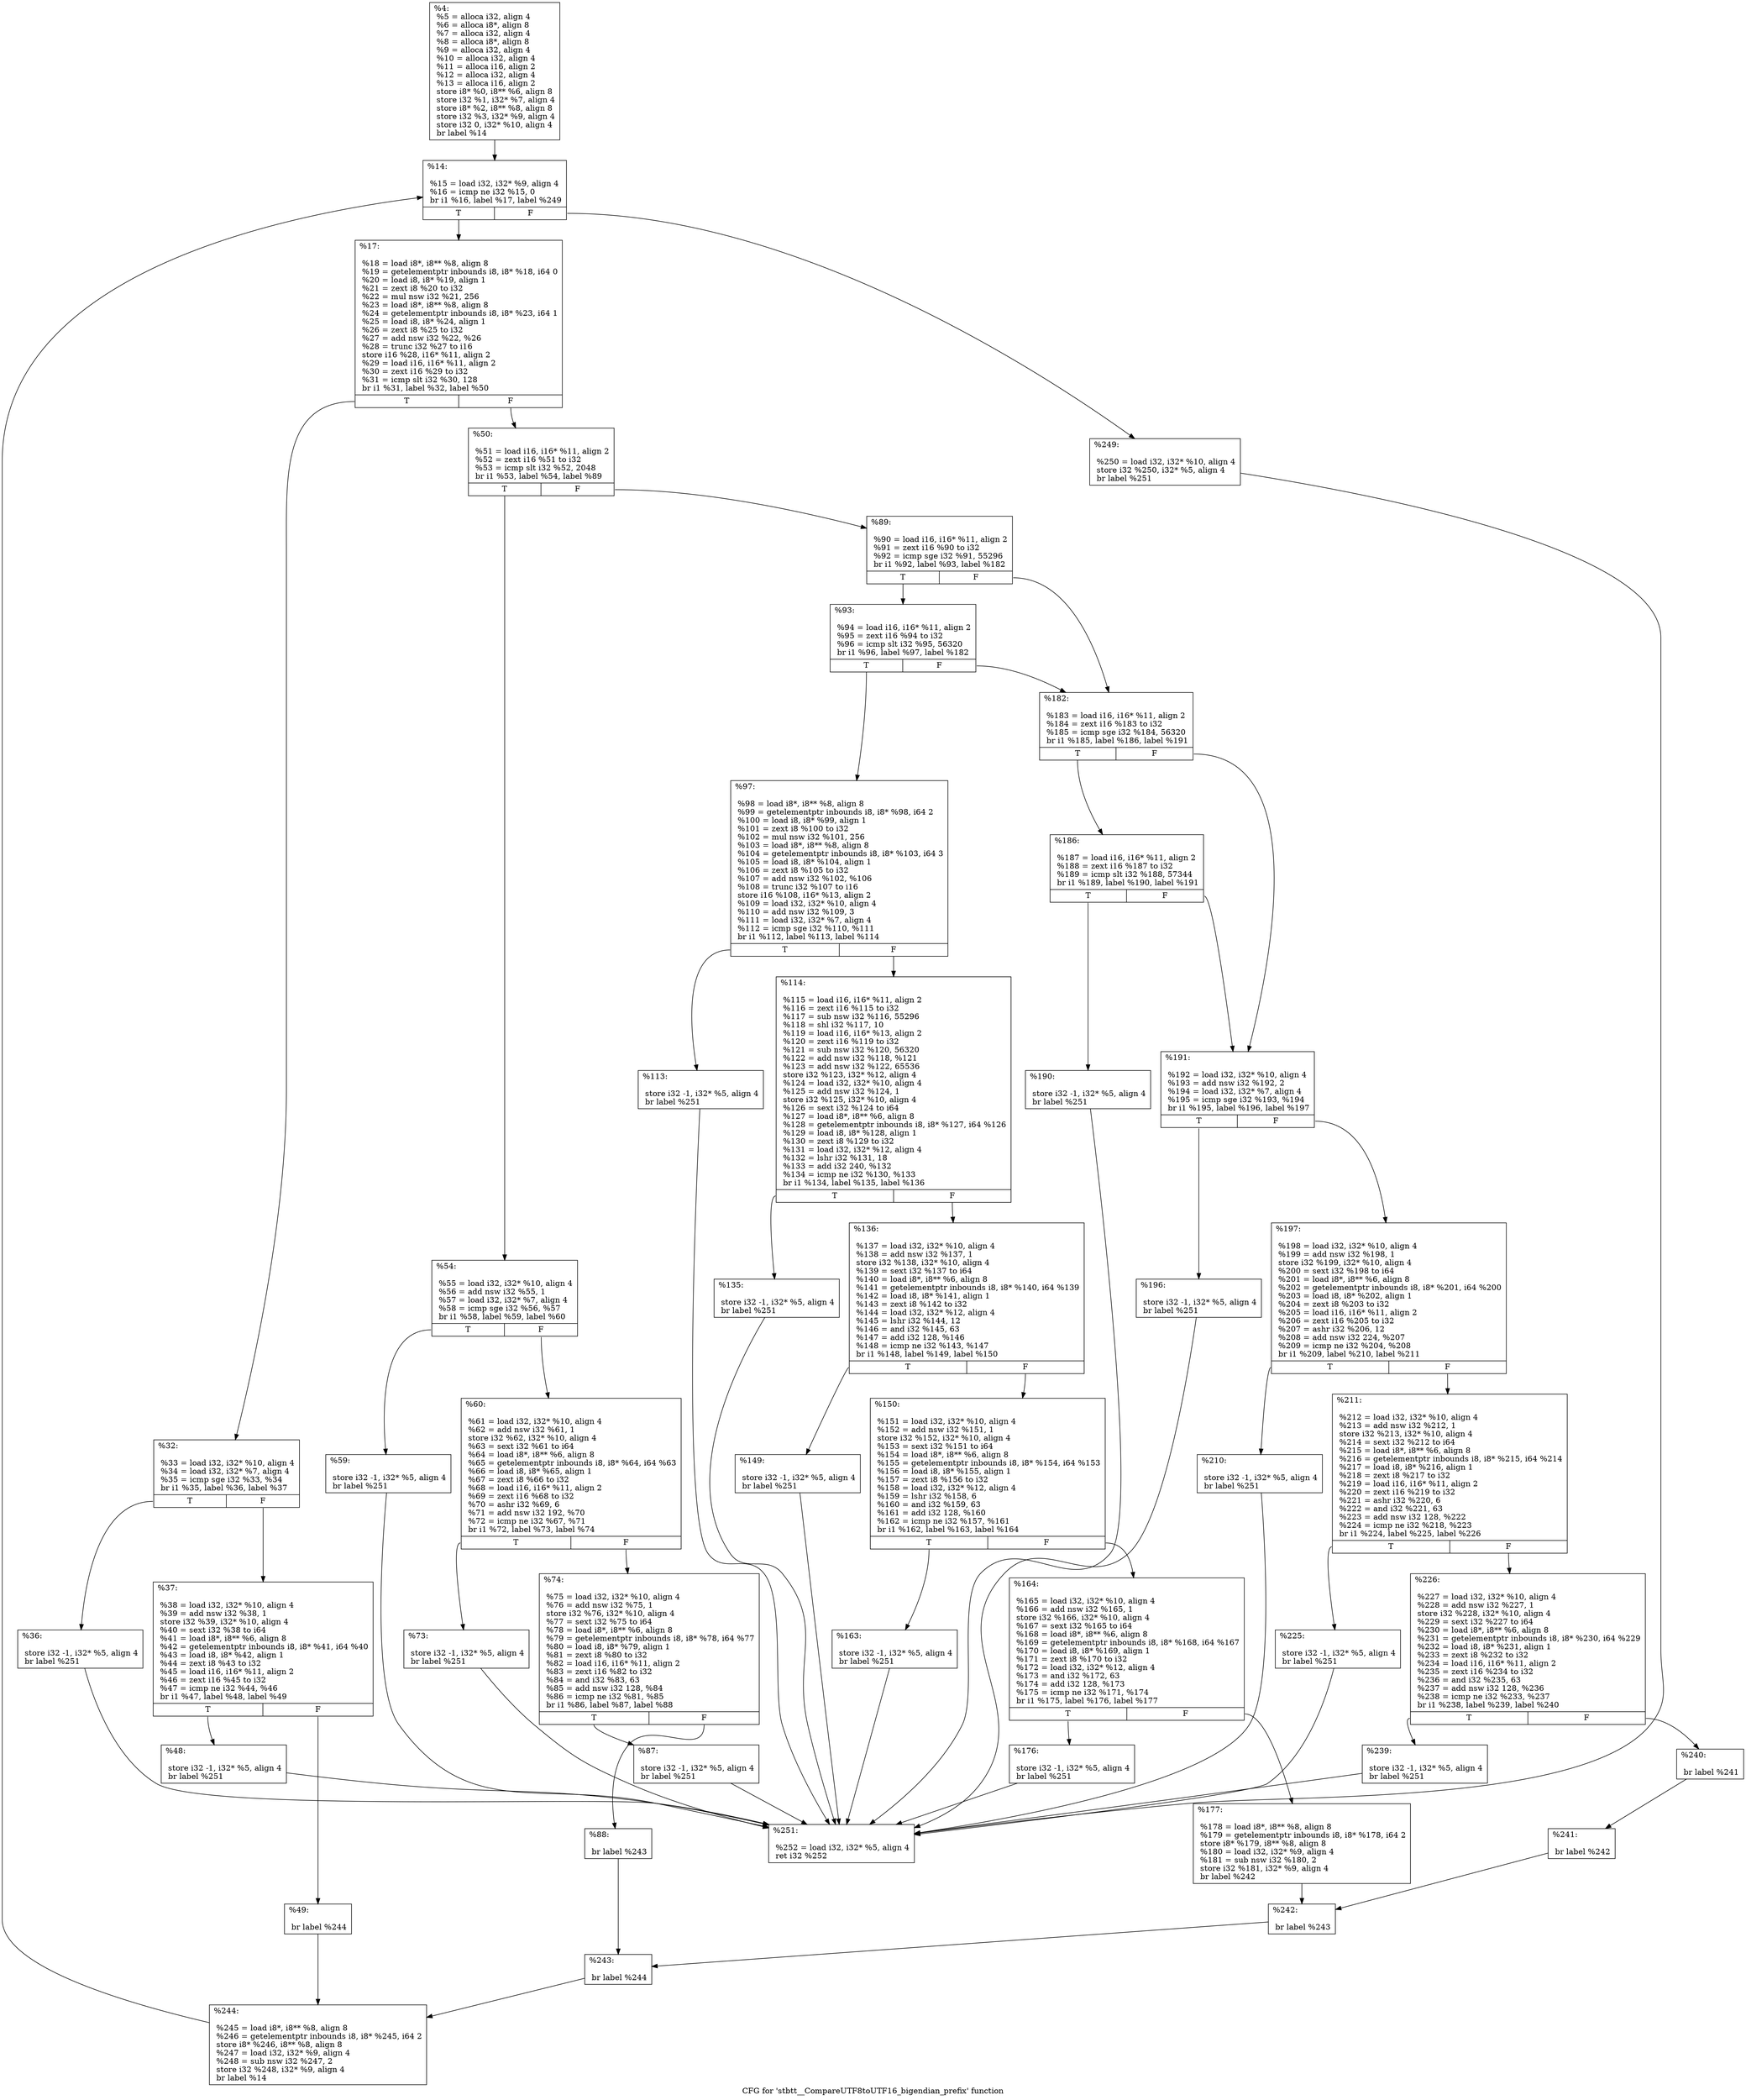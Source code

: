 digraph "CFG for 'stbtt__CompareUTF8toUTF16_bigendian_prefix' function" {
	label="CFG for 'stbtt__CompareUTF8toUTF16_bigendian_prefix' function";

	Node0x2a51a00 [shape=record,label="{%4:\l  %5 = alloca i32, align 4\l  %6 = alloca i8*, align 8\l  %7 = alloca i32, align 4\l  %8 = alloca i8*, align 8\l  %9 = alloca i32, align 4\l  %10 = alloca i32, align 4\l  %11 = alloca i16, align 2\l  %12 = alloca i32, align 4\l  %13 = alloca i16, align 2\l  store i8* %0, i8** %6, align 8\l  store i32 %1, i32* %7, align 4\l  store i8* %2, i8** %8, align 8\l  store i32 %3, i32* %9, align 4\l  store i32 0, i32* %10, align 4\l  br label %14\l}"];
	Node0x2a51a00 -> Node0x2a51a50;
	Node0x2a51a50 [shape=record,label="{%14:\l\l  %15 = load i32, i32* %9, align 4\l  %16 = icmp ne i32 %15, 0\l  br i1 %16, label %17, label %249\l|{<s0>T|<s1>F}}"];
	Node0x2a51a50:s0 -> Node0x2a51c60;
	Node0x2a51a50:s1 -> Node0x2a52390;
	Node0x2a51c60 [shape=record,label="{%17:\l\l  %18 = load i8*, i8** %8, align 8\l  %19 = getelementptr inbounds i8, i8* %18, i64 0\l  %20 = load i8, i8* %19, align 1\l  %21 = zext i8 %20 to i32\l  %22 = mul nsw i32 %21, 256\l  %23 = load i8*, i8** %8, align 8\l  %24 = getelementptr inbounds i8, i8* %23, i64 1\l  %25 = load i8, i8* %24, align 1\l  %26 = zext i8 %25 to i32\l  %27 = add nsw i32 %22, %26\l  %28 = trunc i32 %27 to i16\l  store i16 %28, i16* %11, align 2\l  %29 = load i16, i16* %11, align 2\l  %30 = zext i16 %29 to i32\l  %31 = icmp slt i32 %30, 128\l  br i1 %31, label %32, label %50\l|{<s0>T|<s1>F}}"];
	Node0x2a51c60:s0 -> Node0x2a52af0;
	Node0x2a51c60:s1 -> Node0x2a52b40;
	Node0x2a52af0 [shape=record,label="{%32:\l\l  %33 = load i32, i32* %10, align 4\l  %34 = load i32, i32* %7, align 4\l  %35 = icmp sge i32 %33, %34\l  br i1 %35, label %36, label %37\l|{<s0>T|<s1>F}}"];
	Node0x2a52af0:s0 -> Node0x2a52340;
	Node0x2a52af0:s1 -> Node0x2a52ef0;
	Node0x2a52340 [shape=record,label="{%36:\l\l  store i32 -1, i32* %5, align 4\l  br label %251\l}"];
	Node0x2a52340 -> Node0x2a53090;
	Node0x2a52ef0 [shape=record,label="{%37:\l\l  %38 = load i32, i32* %10, align 4\l  %39 = add nsw i32 %38, 1\l  store i32 %39, i32* %10, align 4\l  %40 = sext i32 %38 to i64\l  %41 = load i8*, i8** %6, align 8\l  %42 = getelementptr inbounds i8, i8* %41, i64 %40\l  %43 = load i8, i8* %42, align 1\l  %44 = zext i8 %43 to i32\l  %45 = load i16, i16* %11, align 2\l  %46 = zext i16 %45 to i32\l  %47 = icmp ne i32 %44, %46\l  br i1 %47, label %48, label %49\l|{<s0>T|<s1>F}}"];
	Node0x2a52ef0:s0 -> Node0x2a535f0;
	Node0x2a52ef0:s1 -> Node0x2a53640;
	Node0x2a535f0 [shape=record,label="{%48:\l\l  store i32 -1, i32* %5, align 4\l  br label %251\l}"];
	Node0x2a535f0 -> Node0x2a53090;
	Node0x2a53640 [shape=record,label="{%49:\l\l  br label %244\l}"];
	Node0x2a53640 -> Node0x2a53840;
	Node0x2a52b40 [shape=record,label="{%50:\l\l  %51 = load i16, i16* %11, align 2\l  %52 = zext i16 %51 to i32\l  %53 = icmp slt i32 %52, 2048\l  br i1 %53, label %54, label %89\l|{<s0>T|<s1>F}}"];
	Node0x2a52b40:s0 -> Node0x2a53a30;
	Node0x2a52b40:s1 -> Node0x2a53a80;
	Node0x2a53a30 [shape=record,label="{%54:\l\l  %55 = load i32, i32* %10, align 4\l  %56 = add nsw i32 %55, 1\l  %57 = load i32, i32* %7, align 4\l  %58 = icmp sge i32 %56, %57\l  br i1 %58, label %59, label %60\l|{<s0>T|<s1>F}}"];
	Node0x2a53a30:s0 -> Node0x2a53d60;
	Node0x2a53a30:s1 -> Node0x2a53db0;
	Node0x2a53d60 [shape=record,label="{%59:\l\l  store i32 -1, i32* %5, align 4\l  br label %251\l}"];
	Node0x2a53d60 -> Node0x2a53090;
	Node0x2a53db0 [shape=record,label="{%60:\l\l  %61 = load i32, i32* %10, align 4\l  %62 = add nsw i32 %61, 1\l  store i32 %62, i32* %10, align 4\l  %63 = sext i32 %61 to i64\l  %64 = load i8*, i8** %6, align 8\l  %65 = getelementptr inbounds i8, i8* %64, i64 %63\l  %66 = load i8, i8* %65, align 1\l  %67 = zext i8 %66 to i32\l  %68 = load i16, i16* %11, align 2\l  %69 = zext i16 %68 to i32\l  %70 = ashr i32 %69, 6\l  %71 = add nsw i32 192, %70\l  %72 = icmp ne i32 %67, %71\l  br i1 %72, label %73, label %74\l|{<s0>T|<s1>F}}"];
	Node0x2a53db0:s0 -> Node0x2a54760;
	Node0x2a53db0:s1 -> Node0x2a547b0;
	Node0x2a54760 [shape=record,label="{%73:\l\l  store i32 -1, i32* %5, align 4\l  br label %251\l}"];
	Node0x2a54760 -> Node0x2a53090;
	Node0x2a547b0 [shape=record,label="{%74:\l\l  %75 = load i32, i32* %10, align 4\l  %76 = add nsw i32 %75, 1\l  store i32 %76, i32* %10, align 4\l  %77 = sext i32 %75 to i64\l  %78 = load i8*, i8** %6, align 8\l  %79 = getelementptr inbounds i8, i8* %78, i64 %77\l  %80 = load i8, i8* %79, align 1\l  %81 = zext i8 %80 to i32\l  %82 = load i16, i16* %11, align 2\l  %83 = zext i16 %82 to i32\l  %84 = and i32 %83, 63\l  %85 = add nsw i32 128, %84\l  %86 = icmp ne i32 %81, %85\l  br i1 %86, label %87, label %88\l|{<s0>T|<s1>F}}"];
	Node0x2a547b0:s0 -> Node0x2a54f20;
	Node0x2a547b0:s1 -> Node0x2a54f70;
	Node0x2a54f20 [shape=record,label="{%87:\l\l  store i32 -1, i32* %5, align 4\l  br label %251\l}"];
	Node0x2a54f20 -> Node0x2a53090;
	Node0x2a54f70 [shape=record,label="{%88:\l\l  br label %243\l}"];
	Node0x2a54f70 -> Node0x2a55170;
	Node0x2a53a80 [shape=record,label="{%89:\l\l  %90 = load i16, i16* %11, align 2\l  %91 = zext i16 %90 to i32\l  %92 = icmp sge i32 %91, 55296\l  br i1 %92, label %93, label %182\l|{<s0>T|<s1>F}}"];
	Node0x2a53a80:s0 -> Node0x2a55360;
	Node0x2a53a80:s1 -> Node0x2a553b0;
	Node0x2a55360 [shape=record,label="{%93:\l\l  %94 = load i16, i16* %11, align 2\l  %95 = zext i16 %94 to i32\l  %96 = icmp slt i32 %95, 56320\l  br i1 %96, label %97, label %182\l|{<s0>T|<s1>F}}"];
	Node0x2a55360:s0 -> Node0x2a55610;
	Node0x2a55360:s1 -> Node0x2a553b0;
	Node0x2a55610 [shape=record,label="{%97:\l\l  %98 = load i8*, i8** %8, align 8\l  %99 = getelementptr inbounds i8, i8* %98, i64 2\l  %100 = load i8, i8* %99, align 1\l  %101 = zext i8 %100 to i32\l  %102 = mul nsw i32 %101, 256\l  %103 = load i8*, i8** %8, align 8\l  %104 = getelementptr inbounds i8, i8* %103, i64 3\l  %105 = load i8, i8* %104, align 1\l  %106 = zext i8 %105 to i32\l  %107 = add nsw i32 %102, %106\l  %108 = trunc i32 %107 to i16\l  store i16 %108, i16* %13, align 2\l  %109 = load i32, i32* %10, align 4\l  %110 = add nsw i32 %109, 3\l  %111 = load i32, i32* %7, align 4\l  %112 = icmp sge i32 %110, %111\l  br i1 %112, label %113, label %114\l|{<s0>T|<s1>F}}"];
	Node0x2a55610:s0 -> Node0x2a55e30;
	Node0x2a55610:s1 -> Node0x2a55e80;
	Node0x2a55e30 [shape=record,label="{%113:\l\l  store i32 -1, i32* %5, align 4\l  br label %251\l}"];
	Node0x2a55e30 -> Node0x2a53090;
	Node0x2a55e80 [shape=record,label="{%114:\l\l  %115 = load i16, i16* %11, align 2\l  %116 = zext i16 %115 to i32\l  %117 = sub nsw i32 %116, 55296\l  %118 = shl i32 %117, 10\l  %119 = load i16, i16* %13, align 2\l  %120 = zext i16 %119 to i32\l  %121 = sub nsw i32 %120, 56320\l  %122 = add nsw i32 %118, %121\l  %123 = add nsw i32 %122, 65536\l  store i32 %123, i32* %12, align 4\l  %124 = load i32, i32* %10, align 4\l  %125 = add nsw i32 %124, 1\l  store i32 %125, i32* %10, align 4\l  %126 = sext i32 %124 to i64\l  %127 = load i8*, i8** %6, align 8\l  %128 = getelementptr inbounds i8, i8* %127, i64 %126\l  %129 = load i8, i8* %128, align 1\l  %130 = zext i8 %129 to i32\l  %131 = load i32, i32* %12, align 4\l  %132 = lshr i32 %131, 18\l  %133 = add i32 240, %132\l  %134 = icmp ne i32 %130, %133\l  br i1 %134, label %135, label %136\l|{<s0>T|<s1>F}}"];
	Node0x2a55e80:s0 -> Node0x2a54470;
	Node0x2a55e80:s1 -> Node0x2a54500;
	Node0x2a54470 [shape=record,label="{%135:\l\l  store i32 -1, i32* %5, align 4\l  br label %251\l}"];
	Node0x2a54470 -> Node0x2a53090;
	Node0x2a54500 [shape=record,label="{%136:\l\l  %137 = load i32, i32* %10, align 4\l  %138 = add nsw i32 %137, 1\l  store i32 %138, i32* %10, align 4\l  %139 = sext i32 %137 to i64\l  %140 = load i8*, i8** %6, align 8\l  %141 = getelementptr inbounds i8, i8* %140, i64 %139\l  %142 = load i8, i8* %141, align 1\l  %143 = zext i8 %142 to i32\l  %144 = load i32, i32* %12, align 4\l  %145 = lshr i32 %144, 12\l  %146 = and i32 %145, 63\l  %147 = add i32 128, %146\l  %148 = icmp ne i32 %143, %147\l  br i1 %148, label %149, label %150\l|{<s0>T|<s1>F}}"];
	Node0x2a54500:s0 -> Node0x2a54590;
	Node0x2a54500:s1 -> Node0x2a57700;
	Node0x2a54590 [shape=record,label="{%149:\l\l  store i32 -1, i32* %5, align 4\l  br label %251\l}"];
	Node0x2a54590 -> Node0x2a53090;
	Node0x2a57700 [shape=record,label="{%150:\l\l  %151 = load i32, i32* %10, align 4\l  %152 = add nsw i32 %151, 1\l  store i32 %152, i32* %10, align 4\l  %153 = sext i32 %151 to i64\l  %154 = load i8*, i8** %6, align 8\l  %155 = getelementptr inbounds i8, i8* %154, i64 %153\l  %156 = load i8, i8* %155, align 1\l  %157 = zext i8 %156 to i32\l  %158 = load i32, i32* %12, align 4\l  %159 = lshr i32 %158, 6\l  %160 = and i32 %159, 63\l  %161 = add i32 128, %160\l  %162 = icmp ne i32 %157, %161\l  br i1 %162, label %163, label %164\l|{<s0>T|<s1>F}}"];
	Node0x2a57700:s0 -> Node0x2a57e90;
	Node0x2a57700:s1 -> Node0x2a57ee0;
	Node0x2a57e90 [shape=record,label="{%163:\l\l  store i32 -1, i32* %5, align 4\l  br label %251\l}"];
	Node0x2a57e90 -> Node0x2a53090;
	Node0x2a57ee0 [shape=record,label="{%164:\l\l  %165 = load i32, i32* %10, align 4\l  %166 = add nsw i32 %165, 1\l  store i32 %166, i32* %10, align 4\l  %167 = sext i32 %165 to i64\l  %168 = load i8*, i8** %6, align 8\l  %169 = getelementptr inbounds i8, i8* %168, i64 %167\l  %170 = load i8, i8* %169, align 1\l  %171 = zext i8 %170 to i32\l  %172 = load i32, i32* %12, align 4\l  %173 = and i32 %172, 63\l  %174 = add i32 128, %173\l  %175 = icmp ne i32 %171, %174\l  br i1 %175, label %176, label %177\l|{<s0>T|<s1>F}}"];
	Node0x2a57ee0:s0 -> Node0x2a585f0;
	Node0x2a57ee0:s1 -> Node0x2a58640;
	Node0x2a585f0 [shape=record,label="{%176:\l\l  store i32 -1, i32* %5, align 4\l  br label %251\l}"];
	Node0x2a585f0 -> Node0x2a53090;
	Node0x2a58640 [shape=record,label="{%177:\l\l  %178 = load i8*, i8** %8, align 8\l  %179 = getelementptr inbounds i8, i8* %178, i64 2\l  store i8* %179, i8** %8, align 8\l  %180 = load i32, i32* %9, align 4\l  %181 = sub nsw i32 %180, 2\l  store i32 %181, i32* %9, align 4\l  br label %242\l}"];
	Node0x2a58640 -> Node0x2a58ad0;
	Node0x2a553b0 [shape=record,label="{%182:\l\l  %183 = load i16, i16* %11, align 2\l  %184 = zext i16 %183 to i32\l  %185 = icmp sge i32 %184, 56320\l  br i1 %185, label %186, label %191\l|{<s0>T|<s1>F}}"];
	Node0x2a553b0:s0 -> Node0x2a58cc0;
	Node0x2a553b0:s1 -> Node0x2a58d10;
	Node0x2a58cc0 [shape=record,label="{%186:\l\l  %187 = load i16, i16* %11, align 2\l  %188 = zext i16 %187 to i32\l  %189 = icmp slt i32 %188, 57344\l  br i1 %189, label %190, label %191\l|{<s0>T|<s1>F}}"];
	Node0x2a58cc0:s0 -> Node0x2a58f30;
	Node0x2a58cc0:s1 -> Node0x2a58d10;
	Node0x2a58f30 [shape=record,label="{%190:\l\l  store i32 -1, i32* %5, align 4\l  br label %251\l}"];
	Node0x2a58f30 -> Node0x2a53090;
	Node0x2a58d10 [shape=record,label="{%191:\l\l  %192 = load i32, i32* %10, align 4\l  %193 = add nsw i32 %192, 2\l  %194 = load i32, i32* %7, align 4\l  %195 = icmp sge i32 %193, %194\l  br i1 %195, label %196, label %197\l|{<s0>T|<s1>F}}"];
	Node0x2a58d10:s0 -> Node0x2a592f0;
	Node0x2a58d10:s1 -> Node0x2a59340;
	Node0x2a592f0 [shape=record,label="{%196:\l\l  store i32 -1, i32* %5, align 4\l  br label %251\l}"];
	Node0x2a592f0 -> Node0x2a53090;
	Node0x2a59340 [shape=record,label="{%197:\l\l  %198 = load i32, i32* %10, align 4\l  %199 = add nsw i32 %198, 1\l  store i32 %199, i32* %10, align 4\l  %200 = sext i32 %198 to i64\l  %201 = load i8*, i8** %6, align 8\l  %202 = getelementptr inbounds i8, i8* %201, i64 %200\l  %203 = load i8, i8* %202, align 1\l  %204 = zext i8 %203 to i32\l  %205 = load i16, i16* %11, align 2\l  %206 = zext i16 %205 to i32\l  %207 = ashr i32 %206, 12\l  %208 = add nsw i32 224, %207\l  %209 = icmp ne i32 %204, %208\l  br i1 %209, label %210, label %211\l|{<s0>T|<s1>F}}"];
	Node0x2a59340:s0 -> Node0x2a59ab0;
	Node0x2a59340:s1 -> Node0x2a59b00;
	Node0x2a59ab0 [shape=record,label="{%210:\l\l  store i32 -1, i32* %5, align 4\l  br label %251\l}"];
	Node0x2a59ab0 -> Node0x2a53090;
	Node0x2a59b00 [shape=record,label="{%211:\l\l  %212 = load i32, i32* %10, align 4\l  %213 = add nsw i32 %212, 1\l  store i32 %213, i32* %10, align 4\l  %214 = sext i32 %212 to i64\l  %215 = load i8*, i8** %6, align 8\l  %216 = getelementptr inbounds i8, i8* %215, i64 %214\l  %217 = load i8, i8* %216, align 1\l  %218 = zext i8 %217 to i32\l  %219 = load i16, i16* %11, align 2\l  %220 = zext i16 %219 to i32\l  %221 = ashr i32 %220, 6\l  %222 = and i32 %221, 63\l  %223 = add nsw i32 128, %222\l  %224 = icmp ne i32 %218, %223\l  br i1 %224, label %225, label %226\l|{<s0>T|<s1>F}}"];
	Node0x2a59b00:s0 -> Node0x2a5a330;
	Node0x2a59b00:s1 -> Node0x2a5a380;
	Node0x2a5a330 [shape=record,label="{%225:\l\l  store i32 -1, i32* %5, align 4\l  br label %251\l}"];
	Node0x2a5a330 -> Node0x2a53090;
	Node0x2a5a380 [shape=record,label="{%226:\l\l  %227 = load i32, i32* %10, align 4\l  %228 = add nsw i32 %227, 1\l  store i32 %228, i32* %10, align 4\l  %229 = sext i32 %227 to i64\l  %230 = load i8*, i8** %6, align 8\l  %231 = getelementptr inbounds i8, i8* %230, i64 %229\l  %232 = load i8, i8* %231, align 1\l  %233 = zext i8 %232 to i32\l  %234 = load i16, i16* %11, align 2\l  %235 = zext i16 %234 to i32\l  %236 = and i32 %235, 63\l  %237 = add nsw i32 128, %236\l  %238 = icmp ne i32 %233, %237\l  br i1 %238, label %239, label %240\l|{<s0>T|<s1>F}}"];
	Node0x2a5a380:s0 -> Node0x2a5aaf0;
	Node0x2a5a380:s1 -> Node0x2a5ab40;
	Node0x2a5aaf0 [shape=record,label="{%239:\l\l  store i32 -1, i32* %5, align 4\l  br label %251\l}"];
	Node0x2a5aaf0 -> Node0x2a53090;
	Node0x2a5ab40 [shape=record,label="{%240:\l\l  br label %241\l}"];
	Node0x2a5ab40 -> Node0x2a5ad00;
	Node0x2a5ad00 [shape=record,label="{%241:\l\l  br label %242\l}"];
	Node0x2a5ad00 -> Node0x2a58ad0;
	Node0x2a58ad0 [shape=record,label="{%242:\l\l  br label %243\l}"];
	Node0x2a58ad0 -> Node0x2a55170;
	Node0x2a55170 [shape=record,label="{%243:\l\l  br label %244\l}"];
	Node0x2a55170 -> Node0x2a53840;
	Node0x2a53840 [shape=record,label="{%244:\l\l  %245 = load i8*, i8** %8, align 8\l  %246 = getelementptr inbounds i8, i8* %245, i64 2\l  store i8* %246, i8** %8, align 8\l  %247 = load i32, i32* %9, align 4\l  %248 = sub nsw i32 %247, 2\l  store i32 %248, i32* %9, align 4\l  br label %14\l}"];
	Node0x2a53840 -> Node0x2a51a50;
	Node0x2a52390 [shape=record,label="{%249:\l\l  %250 = load i32, i32* %10, align 4\l  store i32 %250, i32* %5, align 4\l  br label %251\l}"];
	Node0x2a52390 -> Node0x2a53090;
	Node0x2a53090 [shape=record,label="{%251:\l\l  %252 = load i32, i32* %5, align 4\l  ret i32 %252\l}"];
}
